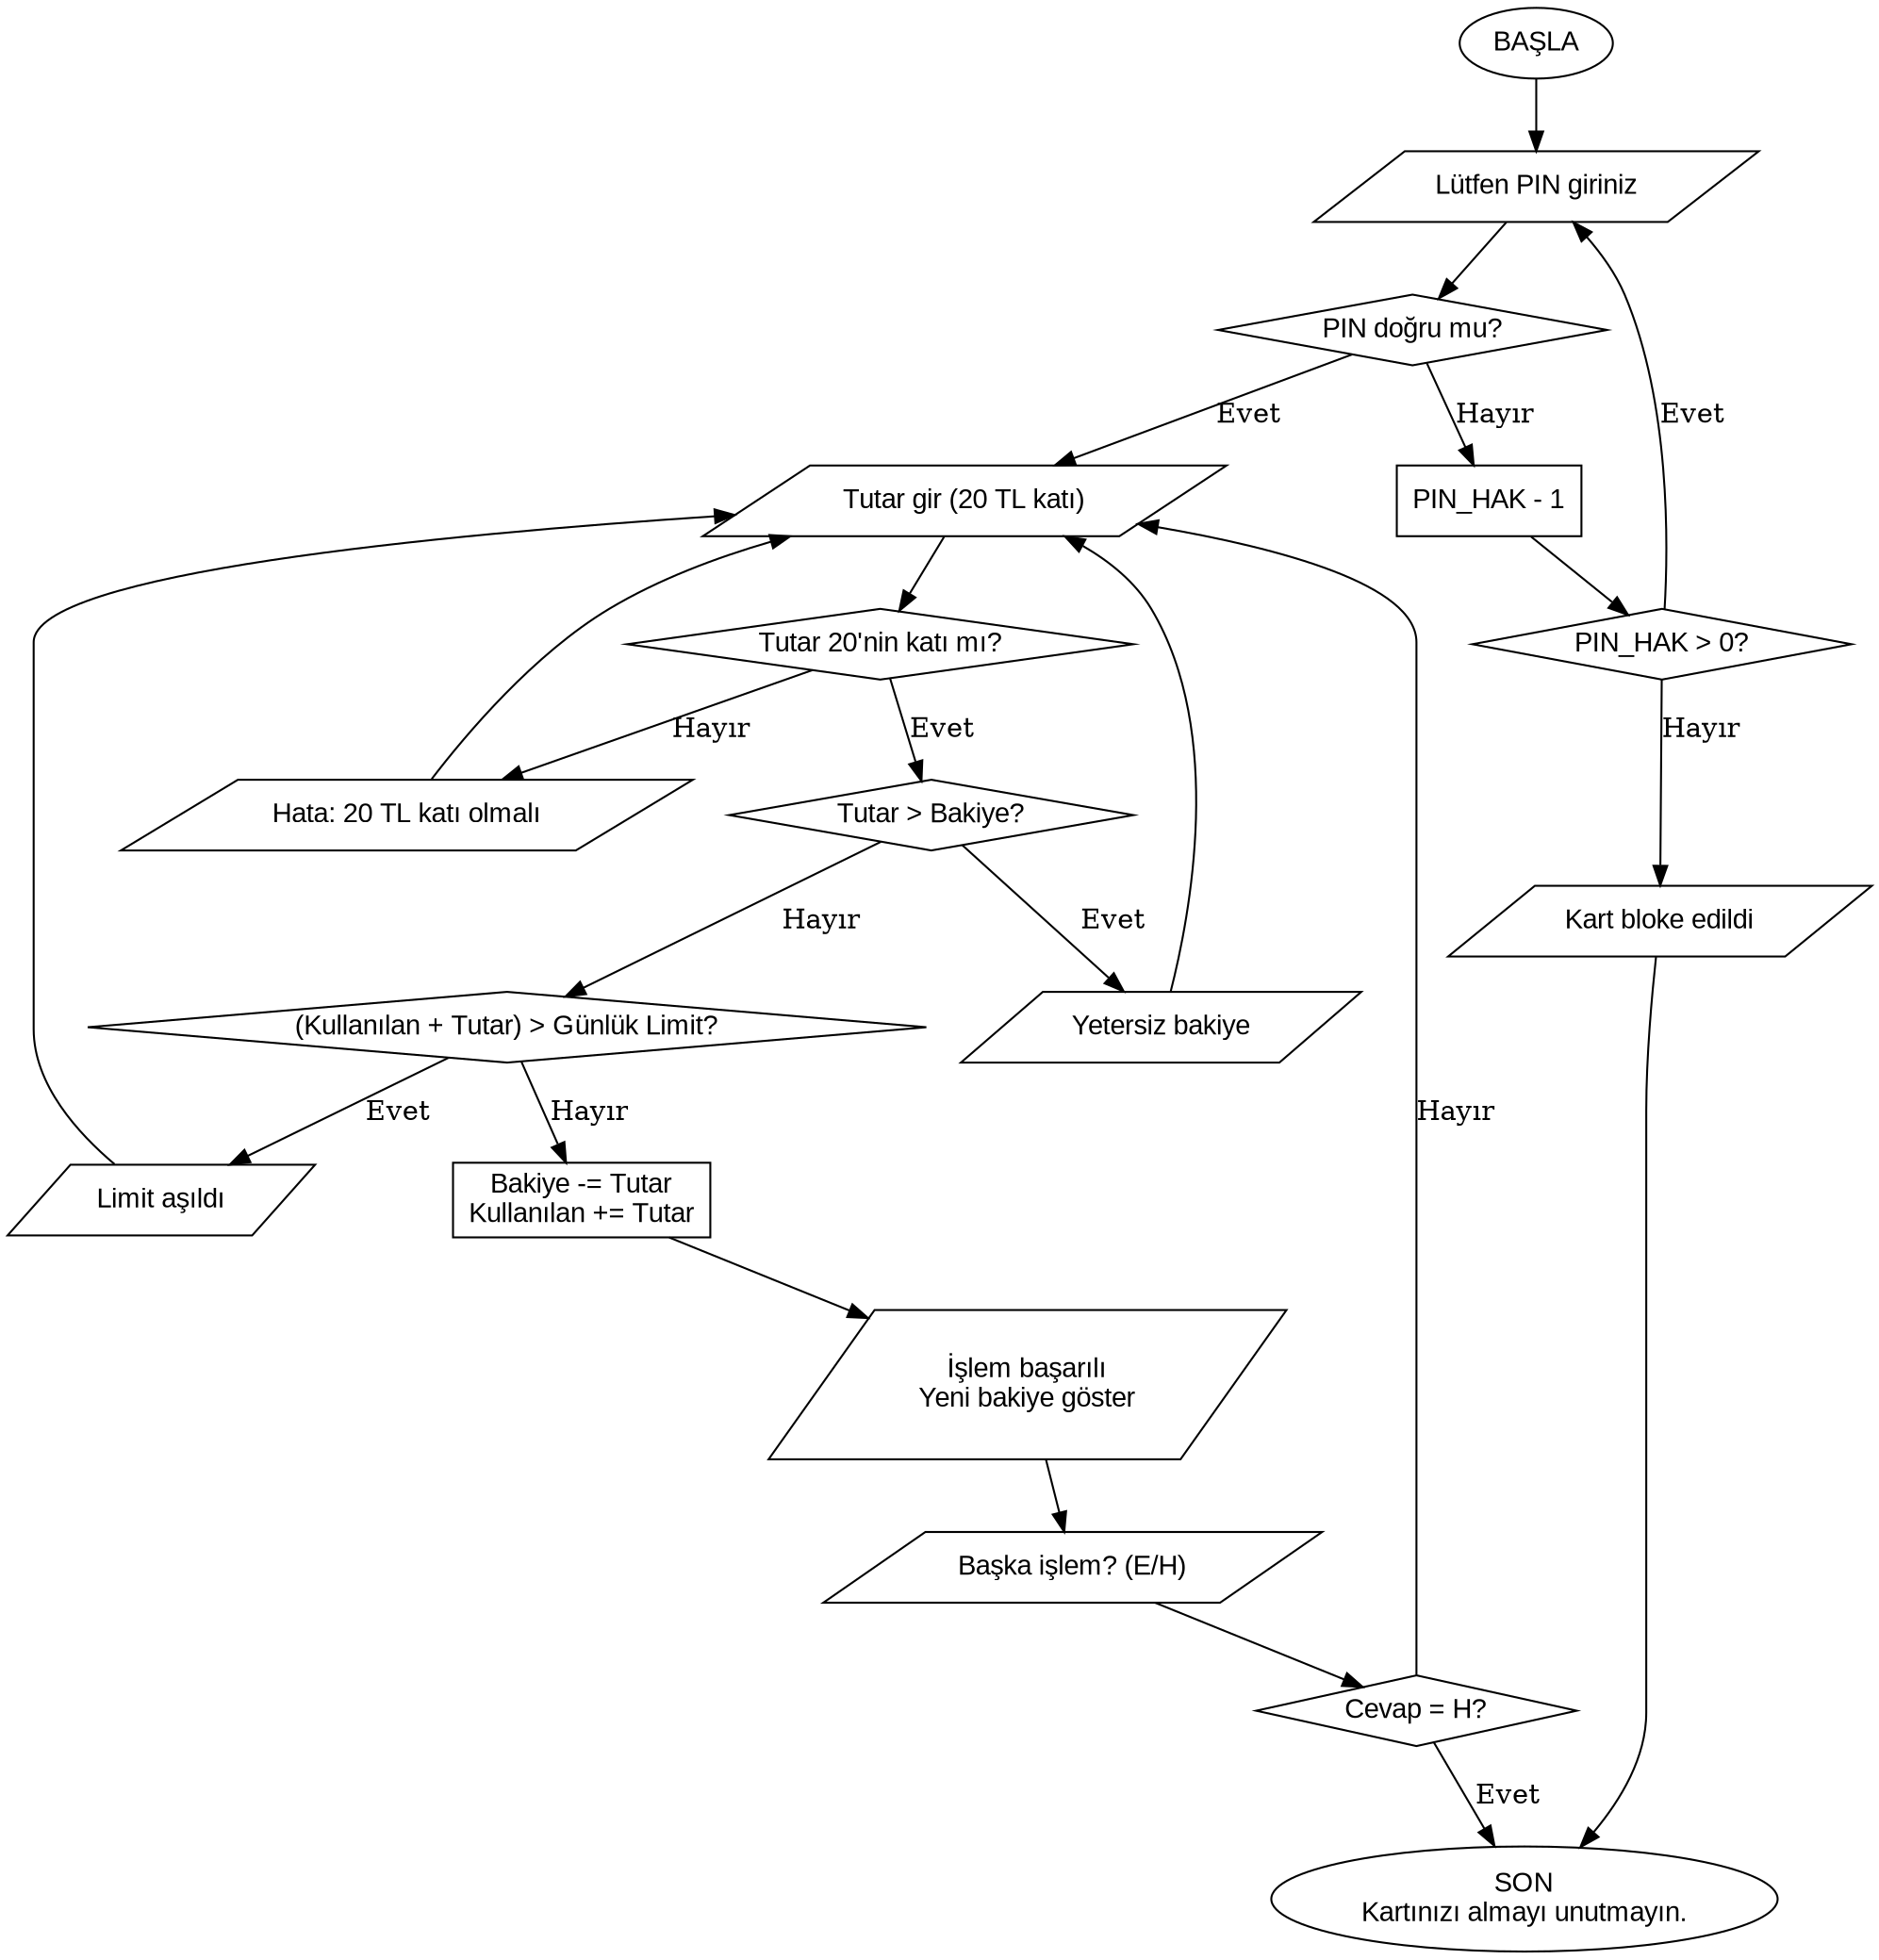 digraph ATM_Para_Cekme {
    rankdir=TB;
    node [fontname="Arial"];

    // Başla ve Bitir
    start [label="BAŞLA", shape=ellipse];
    end [label="SON\nKartınızı almayı unutmayın.", shape=ellipse];

    // PIN doğrulama
    input_pin [label="Lütfen PIN giriniz", shape=parallelogram];
    check_pin [label="PIN doğru mu?", shape=diamond];
    wrong_pin [label="PIN_HAK - 1", shape=box];
    pin_attempts [label="PIN_HAK > 0?", shape=diamond];
    pin_blocked [label="Kart bloke edildi", shape=parallelogram];

    // Para çekme döngüsü
    input_amount [label="Tutar gir (20 TL katı)", shape=parallelogram];
    check_multiple [label="Tutar 20'nin katı mı?", shape=diamond];
    not_multiple [label="Hata: 20 TL katı olmalı", shape=parallelogram];

    check_balance [label="Tutar > Bakiye?", shape=diamond];
    insufficient_balance [label="Yetersiz bakiye", shape=parallelogram];

    check_limit [label="(Kullanılan + Tutar) > Günlük Limit?", shape=diamond];
    limit_exceeded [label="Limit aşıldı", shape=parallelogram];

    update_balance [label="Bakiye -= Tutar\nKullanılan += Tutar", shape=box];
    show_success [label="İşlem başarılı\nYeni bakiye göster", shape=parallelogram];

    ask_repeat [label="Başka işlem? (E/H)", shape=parallelogram];
    repeat_check [label="Cevap = H?", shape=diamond];

    // Bağlantılar
    start -> input_pin;
    input_pin -> check_pin;

    check_pin -> input_amount [label="Evet"];
    check_pin -> wrong_pin [label="Hayır"];
    wrong_pin -> pin_attempts;
    pin_attempts -> input_pin [label="Evet"];
    pin_attempts -> pin_blocked [label="Hayır"];
    pin_blocked -> end;

    // Para çekme süreci
    input_amount -> check_multiple;
    check_multiple -> check_balance [label="Evet"];
    check_multiple -> not_multiple [label="Hayır"];
    not_multiple -> input_amount;

    check_balance -> check_limit [label="Hayır"];
    check_balance -> insufficient_balance [label="Evet"];
    insufficient_balance -> input_amount;

    check_limit -> update_balance [label="Hayır"];
    check_limit -> limit_exceeded [label="Evet"];
    limit_exceeded -> input_amount;

    update_balance -> show_success;
    show_success -> ask_repeat;
    ask_repeat -> repeat_check;
    repeat_check -> input_amount [label="Hayır"];
    repeat_check -> end [label="Evet"];
}
